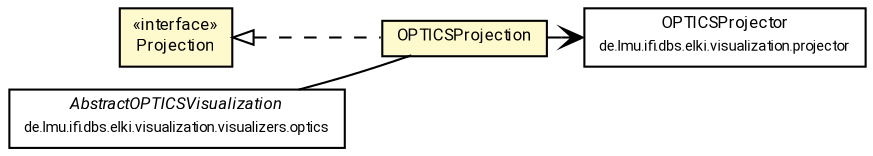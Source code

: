 #!/usr/local/bin/dot
#
# Class diagram 
# Generated by UMLGraph version R5_7_2-60-g0e99a6 (http://www.spinellis.gr/umlgraph/)
#

digraph G {
	graph [fontnames="svg"]
	edge [fontname="Roboto",fontsize=7,labelfontname="Roboto",labelfontsize=7,color="black"];
	node [fontname="Roboto",fontcolor="black",fontsize=8,shape=plaintext,margin=0,width=0,height=0];
	nodesep=0.15;
	ranksep=0.25;
	rankdir=LR;
	// de.lmu.ifi.dbs.elki.visualization.projector.OPTICSProjector
	c7548354 [label=<<table title="de.lmu.ifi.dbs.elki.visualization.projector.OPTICSProjector" border="0" cellborder="1" cellspacing="0" cellpadding="2" href="../projector/OPTICSProjector.html" target="_parent">
		<tr><td><table border="0" cellspacing="0" cellpadding="1">
		<tr><td align="center" balign="center"> <font face="Roboto">OPTICSProjector</font> </td></tr>
		<tr><td align="center" balign="center"> <font face="Roboto" point-size="7.0">de.lmu.ifi.dbs.elki.visualization.projector</font> </td></tr>
		</table></td></tr>
		</table>>, URL="../projector/OPTICSProjector.html"];
	// de.lmu.ifi.dbs.elki.visualization.projections.Projection
	c7548420 [label=<<table title="de.lmu.ifi.dbs.elki.visualization.projections.Projection" border="0" cellborder="1" cellspacing="0" cellpadding="2" bgcolor="LemonChiffon" href="Projection.html" target="_parent">
		<tr><td><table border="0" cellspacing="0" cellpadding="1">
		<tr><td align="center" balign="center"> &#171;interface&#187; </td></tr>
		<tr><td align="center" balign="center"> <font face="Roboto">Projection</font> </td></tr>
		</table></td></tr>
		</table>>, URL="Projection.html"];
	// de.lmu.ifi.dbs.elki.visualization.projections.OPTICSProjection
	c7548424 [label=<<table title="de.lmu.ifi.dbs.elki.visualization.projections.OPTICSProjection" border="0" cellborder="1" cellspacing="0" cellpadding="2" bgcolor="lemonChiffon" href="OPTICSProjection.html" target="_parent">
		<tr><td><table border="0" cellspacing="0" cellpadding="1">
		<tr><td align="center" balign="center"> <font face="Roboto">OPTICSProjection</font> </td></tr>
		</table></td></tr>
		</table>>, URL="OPTICSProjection.html"];
	// de.lmu.ifi.dbs.elki.visualization.visualizers.optics.AbstractOPTICSVisualization
	c7548488 [label=<<table title="de.lmu.ifi.dbs.elki.visualization.visualizers.optics.AbstractOPTICSVisualization" border="0" cellborder="1" cellspacing="0" cellpadding="2" href="../visualizers/optics/AbstractOPTICSVisualization.html" target="_parent">
		<tr><td><table border="0" cellspacing="0" cellpadding="1">
		<tr><td align="center" balign="center"> <font face="Roboto"><i>AbstractOPTICSVisualization</i></font> </td></tr>
		<tr><td align="center" balign="center"> <font face="Roboto" point-size="7.0">de.lmu.ifi.dbs.elki.visualization.visualizers.optics</font> </td></tr>
		</table></td></tr>
		</table>>, URL="../visualizers/optics/AbstractOPTICSVisualization.html"];
	// de.lmu.ifi.dbs.elki.visualization.projections.OPTICSProjection implements de.lmu.ifi.dbs.elki.visualization.projections.Projection
	c7548420 -> c7548424 [arrowtail=empty,style=dashed,dir=back,weight=9];
	// de.lmu.ifi.dbs.elki.visualization.visualizers.optics.AbstractOPTICSVisualization assoc de.lmu.ifi.dbs.elki.visualization.projections.OPTICSProjection
	c7548488 -> c7548424 [arrowhead=none,weight=2];
	// de.lmu.ifi.dbs.elki.visualization.projections.OPTICSProjection navassoc de.lmu.ifi.dbs.elki.visualization.projector.OPTICSProjector
	c7548424 -> c7548354 [arrowhead=open,weight=1];
}

